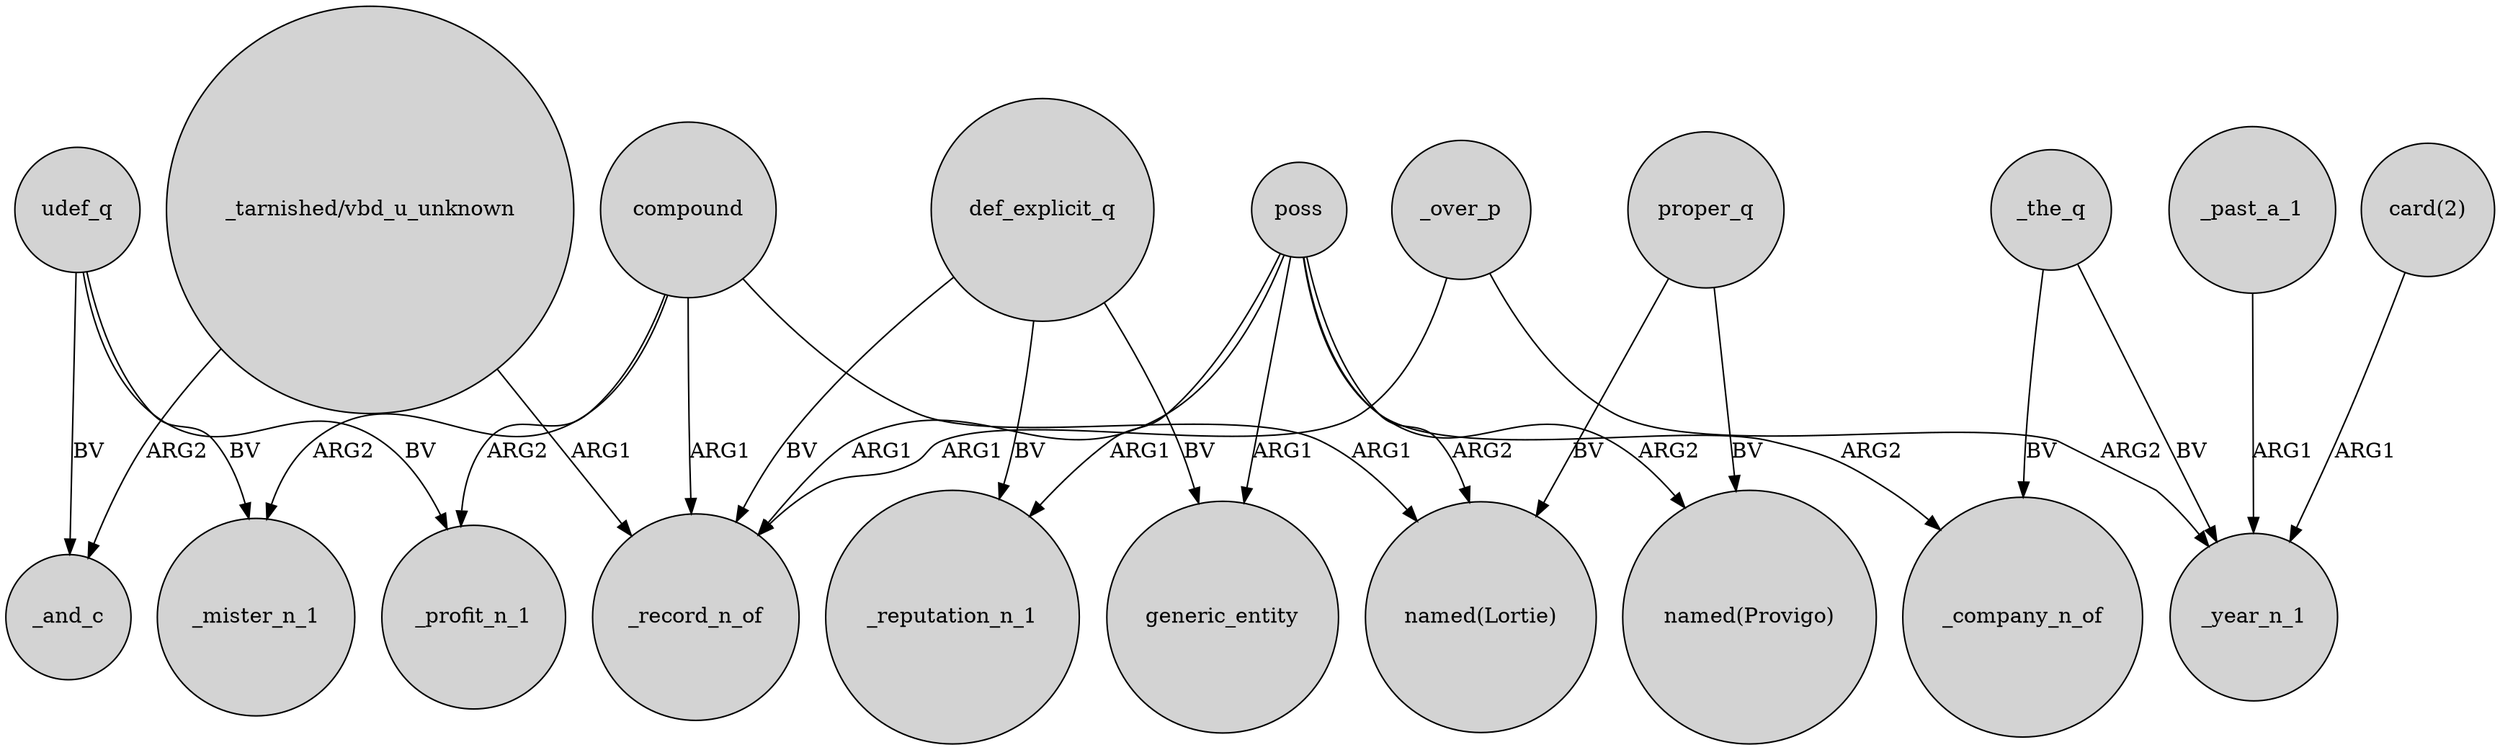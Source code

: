 digraph {
	node [shape=circle style=filled]
	def_explicit_q -> _record_n_of [label=BV]
	"_tarnished/vbd_u_unknown" -> _record_n_of [label=ARG1]
	poss -> generic_entity [label=ARG1]
	poss -> "named(Provigo)" [label=ARG2]
	def_explicit_q -> _reputation_n_1 [label=BV]
	proper_q -> "named(Lortie)" [label=BV]
	compound -> _mister_n_1 [label=ARG2]
	def_explicit_q -> generic_entity [label=BV]
	udef_q -> _mister_n_1 [label=BV]
	_over_p -> _record_n_of [label=ARG1]
	poss -> _reputation_n_1 [label=ARG1]
	_the_q -> _company_n_of [label=BV]
	_past_a_1 -> _year_n_1 [label=ARG1]
	"card(2)" -> _year_n_1 [label=ARG1]
	_the_q -> _year_n_1 [label=BV]
	compound -> "named(Lortie)" [label=ARG1]
	compound -> _profit_n_1 [label=ARG2]
	"_tarnished/vbd_u_unknown" -> _and_c [label=ARG2]
	_over_p -> _year_n_1 [label=ARG2]
	poss -> _company_n_of [label=ARG2]
	udef_q -> _profit_n_1 [label=BV]
	compound -> _record_n_of [label=ARG1]
	poss -> "named(Lortie)" [label=ARG2]
	udef_q -> _and_c [label=BV]
	proper_q -> "named(Provigo)" [label=BV]
	poss -> _record_n_of [label=ARG1]
}
